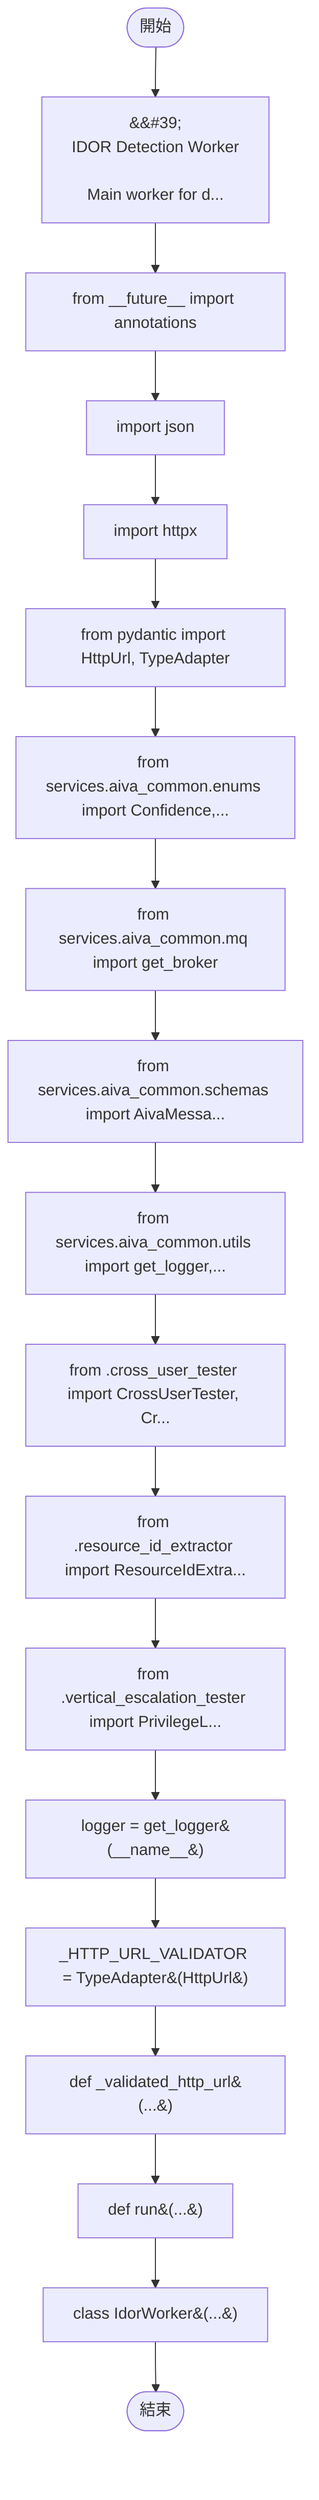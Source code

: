 flowchart TB
    n1([開始])
    n2([結束])
    n3[&amp;&#35;39;\nIDOR Detection Worker\n\nMain worker for d...]
    n4[from __future__ import annotations]
    n5[import json]
    n6[import httpx]
    n7[from pydantic import HttpUrl, TypeAdapter]
    n8[from services.aiva_common.enums import Confidence,...]
    n9[from services.aiva_common.mq import get_broker]
    n10[from services.aiva_common.schemas import AivaMessa...]
    n11[from services.aiva_common.utils import get_logger,...]
    n12[from .cross_user_tester import CrossUserTester, Cr...]
    n13[from .resource_id_extractor import ResourceIdExtra...]
    n14[from .vertical_escalation_tester import PrivilegeL...]
    n15[logger = get_logger&#40;__name__&#41;]
    n16[_HTTP_URL_VALIDATOR = TypeAdapter&#40;HttpUrl&#41;]
    n17[def _validated_http_url&#40;...&#41;]
    n18[def run&#40;...&#41;]
    n19[class IdorWorker&#40;...&#41;]
    n1 --> n3
    n3 --> n4
    n4 --> n5
    n5 --> n6
    n6 --> n7
    n7 --> n8
    n8 --> n9
    n9 --> n10
    n10 --> n11
    n11 --> n12
    n12 --> n13
    n13 --> n14
    n14 --> n15
    n15 --> n16
    n16 --> n17
    n17 --> n18
    n18 --> n19
    n19 --> n2